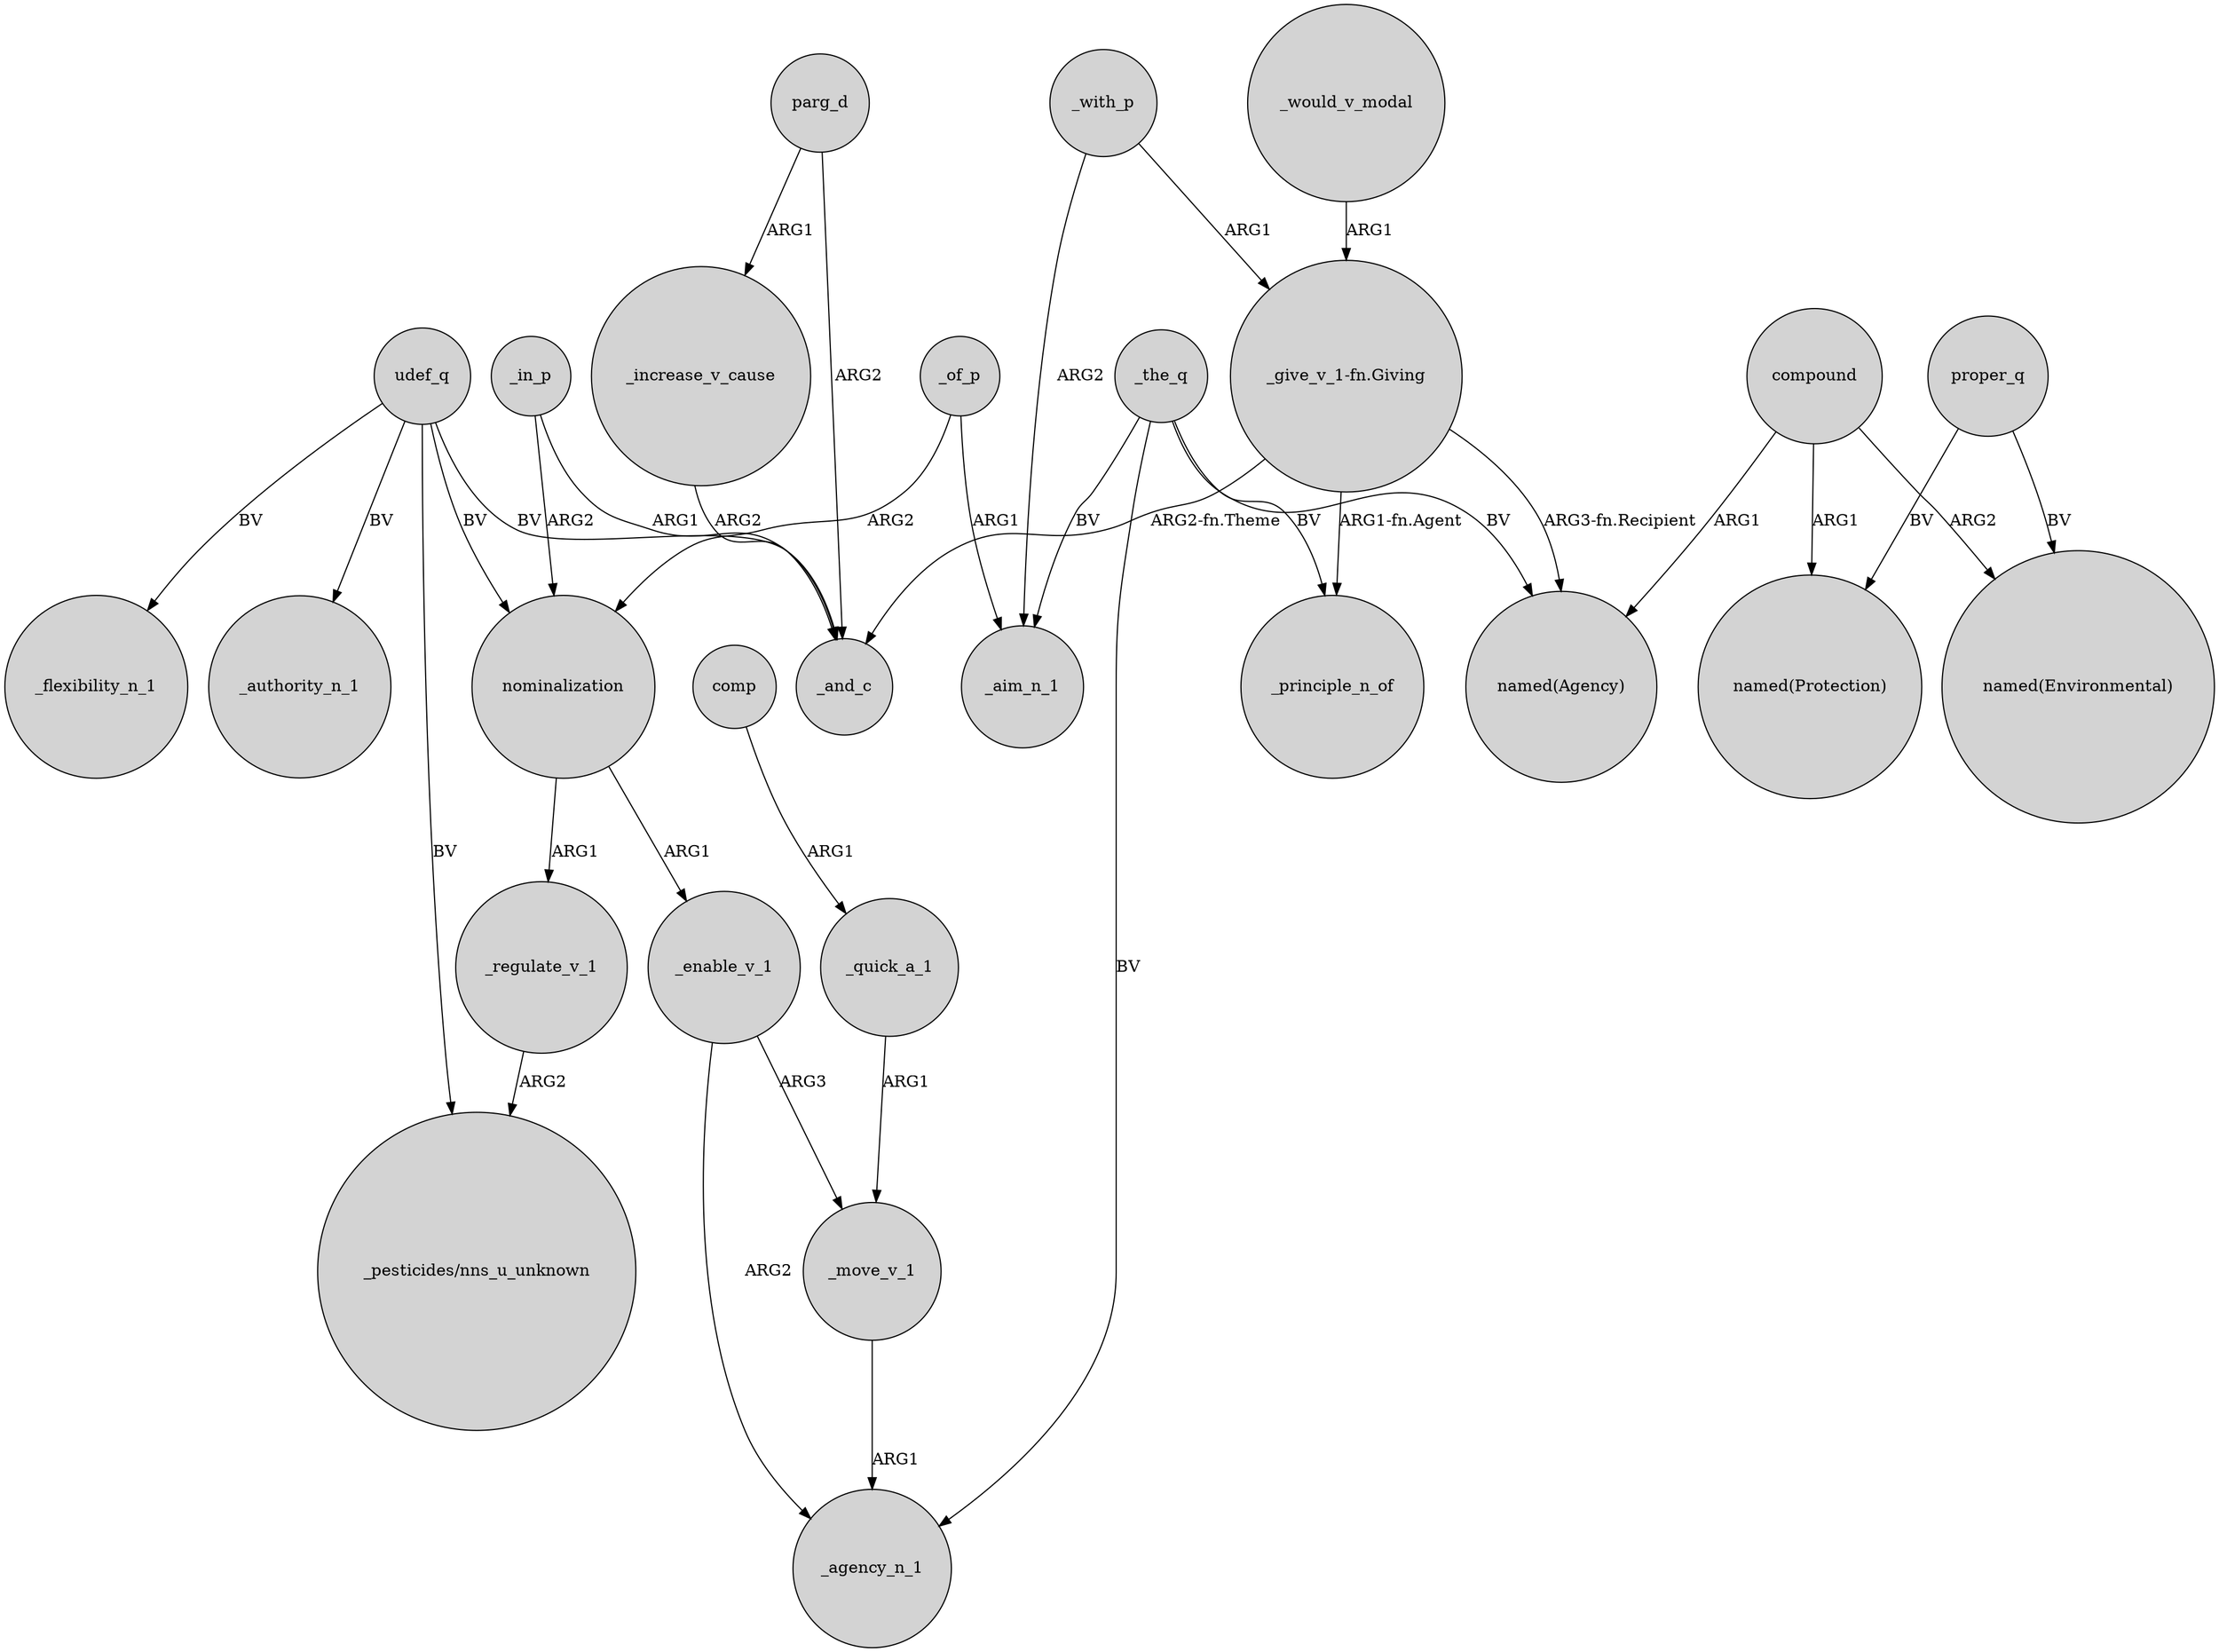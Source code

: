digraph {
	node [shape=circle style=filled]
	_increase_v_cause -> _and_c [label=ARG2]
	_enable_v_1 -> _move_v_1 [label=ARG3]
	_the_q -> _agency_n_1 [label=BV]
	_with_p -> "_give_v_1-fn.Giving" [label=ARG1]
	"_give_v_1-fn.Giving" -> _principle_n_of [label="ARG1-fn.Agent"]
	proper_q -> "named(Protection)" [label=BV]
	nominalization -> _regulate_v_1 [label=ARG1]
	_move_v_1 -> _agency_n_1 [label=ARG1]
	compound -> "named(Protection)" [label=ARG1]
	_regulate_v_1 -> "_pesticides/nns_u_unknown" [label=ARG2]
	udef_q -> "_pesticides/nns_u_unknown" [label=BV]
	udef_q -> _flexibility_n_1 [label=BV]
	_the_q -> "named(Agency)" [label=BV]
	"_give_v_1-fn.Giving" -> "named(Agency)" [label="ARG3-fn.Recipient"]
	parg_d -> _and_c [label=ARG2]
	udef_q -> _authority_n_1 [label=BV]
	_would_v_modal -> "_give_v_1-fn.Giving" [label=ARG1]
	_of_p -> _aim_n_1 [label=ARG1]
	_of_p -> nominalization [label=ARG2]
	_in_p -> _and_c [label=ARG1]
	parg_d -> _increase_v_cause [label=ARG1]
	_with_p -> _aim_n_1 [label=ARG2]
	_the_q -> _principle_n_of [label=BV]
	_enable_v_1 -> _agency_n_1 [label=ARG2]
	compound -> "named(Agency)" [label=ARG1]
	udef_q -> nominalization [label=BV]
	_quick_a_1 -> _move_v_1 [label=ARG1]
	proper_q -> "named(Environmental)" [label=BV]
	comp -> _quick_a_1 [label=ARG1]
	_the_q -> _aim_n_1 [label=BV]
	_in_p -> nominalization [label=ARG2]
	udef_q -> _and_c [label=BV]
	nominalization -> _enable_v_1 [label=ARG1]
	"_give_v_1-fn.Giving" -> _and_c [label="ARG2-fn.Theme"]
	compound -> "named(Environmental)" [label=ARG2]
}
